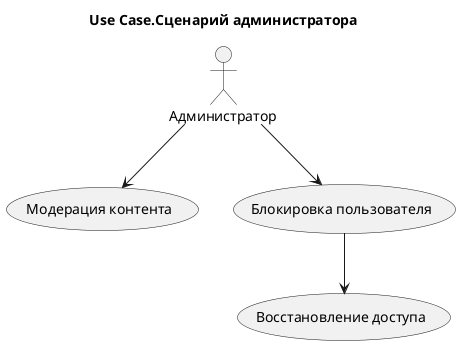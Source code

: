 @startuml

skinparam style classic

title Use Case.Сценарий администратора

:Администратор: 

Администратор --> (Модерация контента)
Администратор --> (Блокировка пользователя)
(Блокировка пользователя) --> (Восстановление доступа)

@enduml